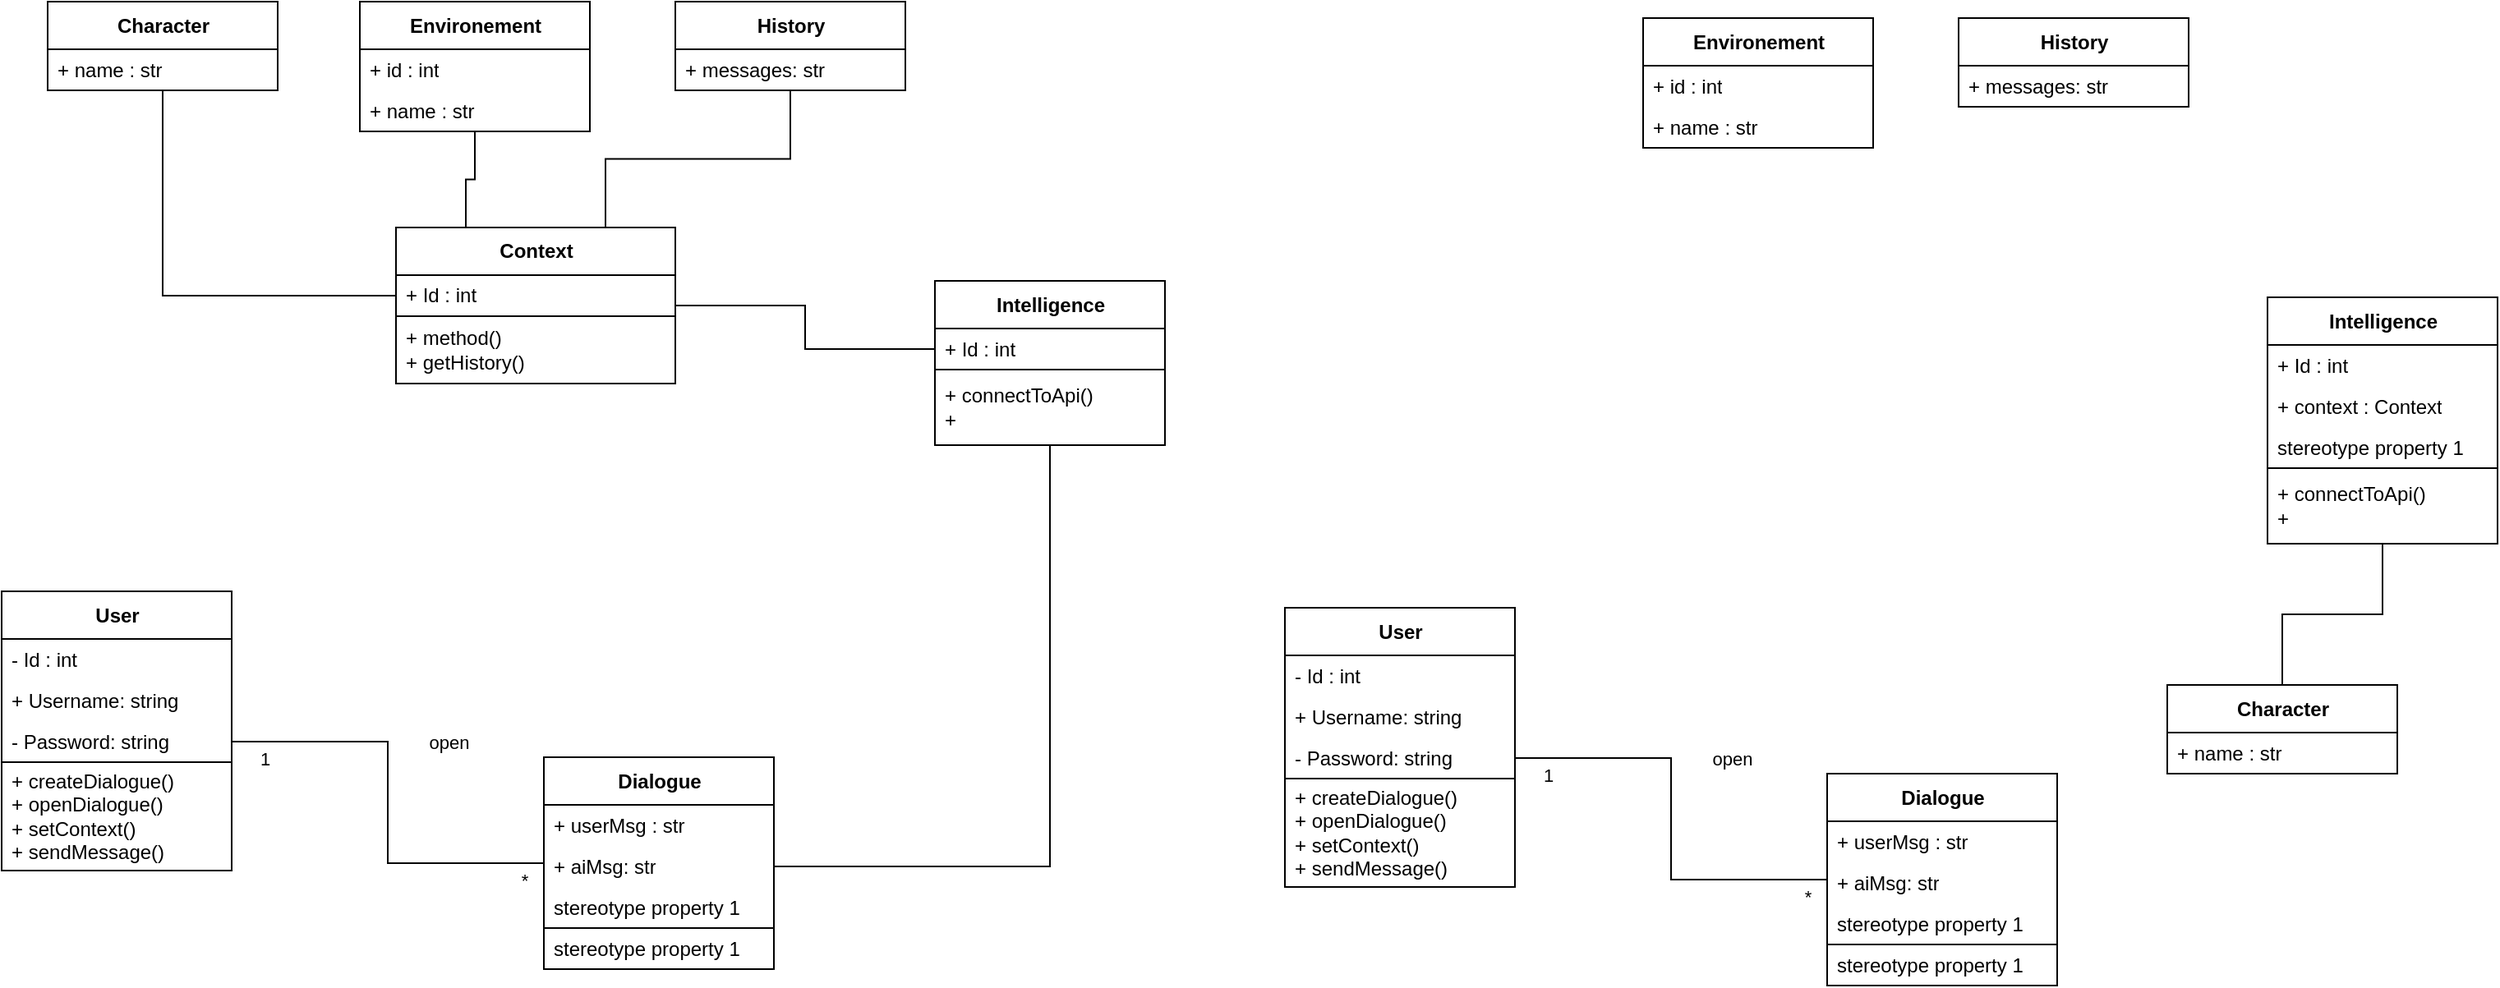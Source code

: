 <mxfile version="20.8.5" type="github">
  <diagram id="luw1hzS2F9wowjt7u07G" name="Page-1">
    <mxGraphModel dx="1313" dy="604" grid="1" gridSize="10" guides="1" tooltips="1" connect="1" arrows="1" fold="1" page="1" pageScale="1" pageWidth="827" pageHeight="1169" math="0" shadow="0">
      <root>
        <mxCell id="0" />
        <mxCell id="1" parent="0" />
        <mxCell id="pxwwKQ32Q-yHa2vPdprm-50" style="edgeStyle=orthogonalEdgeStyle;rounded=0;orthogonalLoop=1;jettySize=auto;html=1;entryX=0;entryY=0.5;entryDx=0;entryDy=0;endArrow=none;endFill=0;" edge="1" parent="1" source="pxwwKQ32Q-yHa2vPdprm-1" target="pxwwKQ32Q-yHa2vPdprm-38">
          <mxGeometry relative="1" as="geometry" />
        </mxCell>
        <mxCell id="pxwwKQ32Q-yHa2vPdprm-1" value="Context" style="swimlane;fontStyle=1;align=center;verticalAlign=middle;childLayout=stackLayout;horizontal=1;startSize=29;horizontalStack=0;resizeParent=1;resizeParentMax=0;resizeLast=0;collapsible=0;marginBottom=0;html=1;" vertex="1" parent="1">
          <mxGeometry x="352" y="197.5" width="170" height="95" as="geometry" />
        </mxCell>
        <mxCell id="pxwwKQ32Q-yHa2vPdprm-16" value="+ Id : int" style="text;html=1;strokeColor=none;fillColor=none;align=left;verticalAlign=middle;spacingLeft=4;spacingRight=4;overflow=hidden;rotatable=0;points=[[0,0.5],[1,0.5]];portConstraint=eastwest;" vertex="1" parent="pxwwKQ32Q-yHa2vPdprm-1">
          <mxGeometry y="29" width="170" height="25" as="geometry" />
        </mxCell>
        <mxCell id="pxwwKQ32Q-yHa2vPdprm-3" value="+ method()&lt;br&gt;+ getHistory()" style="text;html=1;strokeColor=default;fillColor=none;align=left;verticalAlign=middle;spacingLeft=4;spacingRight=4;overflow=hidden;rotatable=0;points=[[0,0.5],[1,0.5]];portConstraint=eastwest;" vertex="1" parent="pxwwKQ32Q-yHa2vPdprm-1">
          <mxGeometry y="54" width="170" height="41" as="geometry" />
        </mxCell>
        <mxCell id="pxwwKQ32Q-yHa2vPdprm-4" value="Dialogue" style="swimlane;fontStyle=1;align=center;verticalAlign=middle;childLayout=stackLayout;horizontal=1;startSize=29;horizontalStack=0;resizeParent=1;resizeParentMax=0;resizeLast=0;collapsible=0;marginBottom=0;html=1;" vertex="1" parent="1">
          <mxGeometry x="442" y="520" width="140" height="129" as="geometry" />
        </mxCell>
        <mxCell id="pxwwKQ32Q-yHa2vPdprm-6" value="+ userMsg : str" style="text;html=1;strokeColor=none;fillColor=none;align=left;verticalAlign=middle;spacingLeft=4;spacingRight=4;overflow=hidden;rotatable=0;points=[[0,0.5],[1,0.5]];portConstraint=eastwest;" vertex="1" parent="pxwwKQ32Q-yHa2vPdprm-4">
          <mxGeometry y="29" width="140" height="25" as="geometry" />
        </mxCell>
        <mxCell id="pxwwKQ32Q-yHa2vPdprm-47" value="+ aiMsg: str" style="text;html=1;strokeColor=none;fillColor=none;align=left;verticalAlign=middle;spacingLeft=4;spacingRight=4;overflow=hidden;rotatable=0;points=[[0,0.5],[1,0.5]];portConstraint=eastwest;" vertex="1" parent="pxwwKQ32Q-yHa2vPdprm-4">
          <mxGeometry y="54" width="140" height="25" as="geometry" />
        </mxCell>
        <mxCell id="pxwwKQ32Q-yHa2vPdprm-48" value="stereotype property 1" style="text;html=1;strokeColor=none;fillColor=none;align=left;verticalAlign=middle;spacingLeft=4;spacingRight=4;overflow=hidden;rotatable=0;points=[[0,0.5],[1,0.5]];portConstraint=eastwest;" vertex="1" parent="pxwwKQ32Q-yHa2vPdprm-4">
          <mxGeometry y="79" width="140" height="25" as="geometry" />
        </mxCell>
        <mxCell id="pxwwKQ32Q-yHa2vPdprm-49" value="stereotype property 1" style="text;html=1;strokeColor=default;fillColor=none;align=left;verticalAlign=middle;spacingLeft=4;spacingRight=4;overflow=hidden;rotatable=0;points=[[0,0.5],[1,0.5]];portConstraint=eastwest;" vertex="1" parent="pxwwKQ32Q-yHa2vPdprm-4">
          <mxGeometry y="104" width="140" height="25" as="geometry" />
        </mxCell>
        <mxCell id="pxwwKQ32Q-yHa2vPdprm-60" style="edgeStyle=orthogonalEdgeStyle;rounded=0;orthogonalLoop=1;jettySize=auto;html=1;entryX=0;entryY=0.5;entryDx=0;entryDy=0;endArrow=none;endFill=0;" edge="1" parent="1" source="pxwwKQ32Q-yHa2vPdprm-7" target="pxwwKQ32Q-yHa2vPdprm-16">
          <mxGeometry relative="1" as="geometry" />
        </mxCell>
        <mxCell id="pxwwKQ32Q-yHa2vPdprm-7" value="Character" style="swimlane;fontStyle=1;align=center;verticalAlign=middle;childLayout=stackLayout;horizontal=1;startSize=29;horizontalStack=0;resizeParent=1;resizeParentMax=0;resizeLast=0;collapsible=0;marginBottom=0;html=1;" vertex="1" parent="1">
          <mxGeometry x="140" y="60" width="140" height="54" as="geometry" />
        </mxCell>
        <mxCell id="pxwwKQ32Q-yHa2vPdprm-9" value="+ name : str" style="text;html=1;strokeColor=none;fillColor=none;align=left;verticalAlign=middle;spacingLeft=4;spacingRight=4;overflow=hidden;rotatable=0;points=[[0,0.5],[1,0.5]];portConstraint=eastwest;" vertex="1" parent="pxwwKQ32Q-yHa2vPdprm-7">
          <mxGeometry y="29" width="140" height="25" as="geometry" />
        </mxCell>
        <mxCell id="pxwwKQ32Q-yHa2vPdprm-67" style="edgeStyle=orthogonalEdgeStyle;rounded=0;orthogonalLoop=1;jettySize=auto;html=1;entryX=1;entryY=0.5;entryDx=0;entryDy=0;endArrow=none;endFill=0;" edge="1" parent="1" source="pxwwKQ32Q-yHa2vPdprm-12" target="pxwwKQ32Q-yHa2vPdprm-47">
          <mxGeometry relative="1" as="geometry" />
        </mxCell>
        <mxCell id="pxwwKQ32Q-yHa2vPdprm-12" value="Intelligence" style="swimlane;fontStyle=1;align=center;verticalAlign=middle;childLayout=stackLayout;horizontal=1;startSize=29;horizontalStack=0;resizeParent=1;resizeParentMax=0;resizeLast=0;collapsible=0;marginBottom=0;html=1;" vertex="1" parent="1">
          <mxGeometry x="680" y="230" width="140" height="100" as="geometry" />
        </mxCell>
        <mxCell id="pxwwKQ32Q-yHa2vPdprm-38" value="+ Id : int" style="text;html=1;strokeColor=none;fillColor=none;align=left;verticalAlign=middle;spacingLeft=4;spacingRight=4;overflow=hidden;rotatable=0;points=[[0,0.5],[1,0.5]];portConstraint=eastwest;" vertex="1" parent="pxwwKQ32Q-yHa2vPdprm-12">
          <mxGeometry y="29" width="140" height="25" as="geometry" />
        </mxCell>
        <mxCell id="pxwwKQ32Q-yHa2vPdprm-14" value="+ connectToApi()&lt;br&gt;+" style="text;html=1;strokeColor=default;fillColor=default;align=left;verticalAlign=middle;spacingLeft=4;spacingRight=4;overflow=hidden;rotatable=0;points=[[0,0.5],[1,0.5]];portConstraint=eastwest;" vertex="1" parent="pxwwKQ32Q-yHa2vPdprm-12">
          <mxGeometry y="54" width="140" height="46" as="geometry" />
        </mxCell>
        <mxCell id="pxwwKQ32Q-yHa2vPdprm-27" value="User" style="swimlane;fontStyle=1;align=center;verticalAlign=middle;childLayout=stackLayout;horizontal=1;startSize=29;horizontalStack=0;resizeParent=1;resizeParentMax=0;resizeLast=0;collapsible=0;marginBottom=0;html=1;" vertex="1" parent="1">
          <mxGeometry x="112" y="419" width="140" height="170" as="geometry" />
        </mxCell>
        <mxCell id="pxwwKQ32Q-yHa2vPdprm-28" value="- Id : int" style="text;html=1;strokeColor=none;fillColor=none;align=left;verticalAlign=middle;spacingLeft=4;spacingRight=4;overflow=hidden;rotatable=0;points=[[0,0.5],[1,0.5]];portConstraint=eastwest;" vertex="1" parent="pxwwKQ32Q-yHa2vPdprm-27">
          <mxGeometry y="29" width="140" height="25" as="geometry" />
        </mxCell>
        <mxCell id="pxwwKQ32Q-yHa2vPdprm-29" value="+ Username: string" style="text;html=1;strokeColor=none;fillColor=none;align=left;verticalAlign=middle;spacingLeft=4;spacingRight=4;overflow=hidden;rotatable=0;points=[[0,0.5],[1,0.5]];portConstraint=eastwest;" vertex="1" parent="pxwwKQ32Q-yHa2vPdprm-27">
          <mxGeometry y="54" width="140" height="25" as="geometry" />
        </mxCell>
        <mxCell id="pxwwKQ32Q-yHa2vPdprm-32" value="- Password: string" style="text;html=1;strokeColor=none;fillColor=none;align=left;verticalAlign=middle;spacingLeft=4;spacingRight=4;overflow=hidden;rotatable=0;points=[[0,0.5],[1,0.5]];portConstraint=eastwest;" vertex="1" parent="pxwwKQ32Q-yHa2vPdprm-27">
          <mxGeometry y="79" width="140" height="25" as="geometry" />
        </mxCell>
        <mxCell id="pxwwKQ32Q-yHa2vPdprm-31" value="+ createDialogue()&lt;br&gt;+ openDialogue()&lt;br&gt;+ setContext()&lt;br&gt;+ sendMessage()" style="text;html=1;strokeColor=default;fillColor=none;align=left;verticalAlign=middle;spacingLeft=4;spacingRight=4;overflow=hidden;rotatable=0;points=[[0,0.5],[1,0.5]];portConstraint=eastwest;" vertex="1" parent="pxwwKQ32Q-yHa2vPdprm-27">
          <mxGeometry y="104" width="140" height="66" as="geometry" />
        </mxCell>
        <mxCell id="pxwwKQ32Q-yHa2vPdprm-41" style="edgeStyle=orthogonalEdgeStyle;rounded=0;orthogonalLoop=1;jettySize=auto;html=1;entryX=0;entryY=0.5;entryDx=0;entryDy=0;endArrow=none;endFill=0;" edge="1" parent="1" source="pxwwKQ32Q-yHa2vPdprm-32" target="pxwwKQ32Q-yHa2vPdprm-4">
          <mxGeometry relative="1" as="geometry" />
        </mxCell>
        <mxCell id="pxwwKQ32Q-yHa2vPdprm-43" value="open" style="edgeLabel;html=1;align=center;verticalAlign=middle;resizable=0;points=[];" vertex="1" connectable="0" parent="pxwwKQ32Q-yHa2vPdprm-41">
          <mxGeometry x="-0.312" relative="1" as="geometry">
            <mxPoint x="41" as="offset" />
          </mxGeometry>
        </mxCell>
        <mxCell id="pxwwKQ32Q-yHa2vPdprm-44" value="1" style="edgeLabel;html=1;align=center;verticalAlign=middle;resizable=0;points=[];" vertex="1" connectable="0" parent="pxwwKQ32Q-yHa2vPdprm-41">
          <mxGeometry x="-0.851" y="-2" relative="1" as="geometry">
            <mxPoint y="8" as="offset" />
          </mxGeometry>
        </mxCell>
        <mxCell id="pxwwKQ32Q-yHa2vPdprm-45" value="*" style="edgeLabel;html=1;align=center;verticalAlign=middle;resizable=0;points=[];" vertex="1" connectable="0" parent="pxwwKQ32Q-yHa2vPdprm-41">
          <mxGeometry x="0.851" y="-1" relative="1" as="geometry">
            <mxPoint x="7" y="9" as="offset" />
          </mxGeometry>
        </mxCell>
        <mxCell id="pxwwKQ32Q-yHa2vPdprm-61" style="edgeStyle=orthogonalEdgeStyle;rounded=0;orthogonalLoop=1;jettySize=auto;html=1;entryX=0.25;entryY=0;entryDx=0;entryDy=0;endArrow=none;endFill=0;" edge="1" parent="1" source="pxwwKQ32Q-yHa2vPdprm-52" target="pxwwKQ32Q-yHa2vPdprm-1">
          <mxGeometry relative="1" as="geometry" />
        </mxCell>
        <mxCell id="pxwwKQ32Q-yHa2vPdprm-52" value="Environement" style="swimlane;fontStyle=1;align=center;verticalAlign=middle;childLayout=stackLayout;horizontal=1;startSize=29;horizontalStack=0;resizeParent=1;resizeParentMax=0;resizeLast=0;collapsible=0;marginBottom=0;html=1;" vertex="1" parent="1">
          <mxGeometry x="330" y="60" width="140" height="79" as="geometry" />
        </mxCell>
        <mxCell id="pxwwKQ32Q-yHa2vPdprm-66" value="+ id : int" style="text;html=1;strokeColor=none;fillColor=none;align=left;verticalAlign=middle;spacingLeft=4;spacingRight=4;overflow=hidden;rotatable=0;points=[[0,0.5],[1,0.5]];portConstraint=eastwest;" vertex="1" parent="pxwwKQ32Q-yHa2vPdprm-52">
          <mxGeometry y="29" width="140" height="25" as="geometry" />
        </mxCell>
        <mxCell id="pxwwKQ32Q-yHa2vPdprm-54" value="+ name : str" style="text;html=1;strokeColor=none;fillColor=none;align=left;verticalAlign=middle;spacingLeft=4;spacingRight=4;overflow=hidden;rotatable=0;points=[[0,0.5],[1,0.5]];portConstraint=eastwest;" vertex="1" parent="pxwwKQ32Q-yHa2vPdprm-52">
          <mxGeometry y="54" width="140" height="25" as="geometry" />
        </mxCell>
        <mxCell id="pxwwKQ32Q-yHa2vPdprm-62" style="edgeStyle=orthogonalEdgeStyle;rounded=0;orthogonalLoop=1;jettySize=auto;html=1;entryX=0.75;entryY=0;entryDx=0;entryDy=0;endArrow=none;endFill=0;" edge="1" parent="1" source="pxwwKQ32Q-yHa2vPdprm-57" target="pxwwKQ32Q-yHa2vPdprm-1">
          <mxGeometry relative="1" as="geometry" />
        </mxCell>
        <mxCell id="pxwwKQ32Q-yHa2vPdprm-57" value="History" style="swimlane;fontStyle=1;align=center;verticalAlign=middle;childLayout=stackLayout;horizontal=1;startSize=29;horizontalStack=0;resizeParent=1;resizeParentMax=0;resizeLast=0;collapsible=0;marginBottom=0;html=1;" vertex="1" parent="1">
          <mxGeometry x="522" y="60" width="140" height="54" as="geometry" />
        </mxCell>
        <mxCell id="pxwwKQ32Q-yHa2vPdprm-59" value="+ messages: str" style="text;html=1;strokeColor=none;fillColor=none;align=left;verticalAlign=middle;spacingLeft=4;spacingRight=4;overflow=hidden;rotatable=0;points=[[0,0.5],[1,0.5]];portConstraint=eastwest;" vertex="1" parent="pxwwKQ32Q-yHa2vPdprm-57">
          <mxGeometry y="29" width="140" height="25" as="geometry" />
        </mxCell>
        <mxCell id="pxwwKQ32Q-yHa2vPdprm-106" value="Dialogue" style="swimlane;fontStyle=1;align=center;verticalAlign=middle;childLayout=stackLayout;horizontal=1;startSize=29;horizontalStack=0;resizeParent=1;resizeParentMax=0;resizeLast=0;collapsible=0;marginBottom=0;html=1;" vertex="1" parent="1">
          <mxGeometry x="1223" y="530" width="140" height="129" as="geometry" />
        </mxCell>
        <mxCell id="pxwwKQ32Q-yHa2vPdprm-107" value="+ userMsg : str" style="text;html=1;strokeColor=none;fillColor=none;align=left;verticalAlign=middle;spacingLeft=4;spacingRight=4;overflow=hidden;rotatable=0;points=[[0,0.5],[1,0.5]];portConstraint=eastwest;" vertex="1" parent="pxwwKQ32Q-yHa2vPdprm-106">
          <mxGeometry y="29" width="140" height="25" as="geometry" />
        </mxCell>
        <mxCell id="pxwwKQ32Q-yHa2vPdprm-108" value="+ aiMsg: str" style="text;html=1;strokeColor=none;fillColor=none;align=left;verticalAlign=middle;spacingLeft=4;spacingRight=4;overflow=hidden;rotatable=0;points=[[0,0.5],[1,0.5]];portConstraint=eastwest;" vertex="1" parent="pxwwKQ32Q-yHa2vPdprm-106">
          <mxGeometry y="54" width="140" height="25" as="geometry" />
        </mxCell>
        <mxCell id="pxwwKQ32Q-yHa2vPdprm-109" value="stereotype property 1" style="text;html=1;strokeColor=none;fillColor=none;align=left;verticalAlign=middle;spacingLeft=4;spacingRight=4;overflow=hidden;rotatable=0;points=[[0,0.5],[1,0.5]];portConstraint=eastwest;" vertex="1" parent="pxwwKQ32Q-yHa2vPdprm-106">
          <mxGeometry y="79" width="140" height="25" as="geometry" />
        </mxCell>
        <mxCell id="pxwwKQ32Q-yHa2vPdprm-110" value="stereotype property 1" style="text;html=1;strokeColor=default;fillColor=none;align=left;verticalAlign=middle;spacingLeft=4;spacingRight=4;overflow=hidden;rotatable=0;points=[[0,0.5],[1,0.5]];portConstraint=eastwest;" vertex="1" parent="pxwwKQ32Q-yHa2vPdprm-106">
          <mxGeometry y="104" width="140" height="25" as="geometry" />
        </mxCell>
        <mxCell id="pxwwKQ32Q-yHa2vPdprm-112" value="Character" style="swimlane;fontStyle=1;align=center;verticalAlign=middle;childLayout=stackLayout;horizontal=1;startSize=29;horizontalStack=0;resizeParent=1;resizeParentMax=0;resizeLast=0;collapsible=0;marginBottom=0;html=1;" vertex="1" parent="1">
          <mxGeometry x="1430" y="476" width="140" height="54" as="geometry" />
        </mxCell>
        <mxCell id="pxwwKQ32Q-yHa2vPdprm-113" value="+ name : str" style="text;html=1;strokeColor=none;fillColor=none;align=left;verticalAlign=middle;spacingLeft=4;spacingRight=4;overflow=hidden;rotatable=0;points=[[0,0.5],[1,0.5]];portConstraint=eastwest;" vertex="1" parent="pxwwKQ32Q-yHa2vPdprm-112">
          <mxGeometry y="29" width="140" height="25" as="geometry" />
        </mxCell>
        <mxCell id="pxwwKQ32Q-yHa2vPdprm-136" style="edgeStyle=orthogonalEdgeStyle;rounded=0;orthogonalLoop=1;jettySize=auto;html=1;endArrow=none;endFill=0;" edge="1" parent="1" source="pxwwKQ32Q-yHa2vPdprm-115" target="pxwwKQ32Q-yHa2vPdprm-112">
          <mxGeometry relative="1" as="geometry" />
        </mxCell>
        <mxCell id="pxwwKQ32Q-yHa2vPdprm-115" value="Intelligence" style="swimlane;fontStyle=1;align=center;verticalAlign=middle;childLayout=stackLayout;horizontal=1;startSize=29;horizontalStack=0;resizeParent=1;resizeParentMax=0;resizeLast=0;collapsible=0;marginBottom=0;html=1;" vertex="1" parent="1">
          <mxGeometry x="1491" y="240" width="140" height="150" as="geometry" />
        </mxCell>
        <mxCell id="pxwwKQ32Q-yHa2vPdprm-116" value="+ Id : int" style="text;html=1;strokeColor=none;fillColor=none;align=left;verticalAlign=middle;spacingLeft=4;spacingRight=4;overflow=hidden;rotatable=0;points=[[0,0.5],[1,0.5]];portConstraint=eastwest;" vertex="1" parent="pxwwKQ32Q-yHa2vPdprm-115">
          <mxGeometry y="29" width="140" height="25" as="geometry" />
        </mxCell>
        <mxCell id="pxwwKQ32Q-yHa2vPdprm-117" value="+ context : Context" style="text;html=1;strokeColor=none;fillColor=none;align=left;verticalAlign=middle;spacingLeft=4;spacingRight=4;overflow=hidden;rotatable=0;points=[[0,0.5],[1,0.5]];portConstraint=eastwest;" vertex="1" parent="pxwwKQ32Q-yHa2vPdprm-115">
          <mxGeometry y="54" width="140" height="25" as="geometry" />
        </mxCell>
        <mxCell id="pxwwKQ32Q-yHa2vPdprm-118" value="stereotype property 1" style="text;html=1;strokeColor=none;fillColor=none;align=left;verticalAlign=middle;spacingLeft=4;spacingRight=4;overflow=hidden;rotatable=0;points=[[0,0.5],[1,0.5]];portConstraint=eastwest;" vertex="1" parent="pxwwKQ32Q-yHa2vPdprm-115">
          <mxGeometry y="79" width="140" height="25" as="geometry" />
        </mxCell>
        <mxCell id="pxwwKQ32Q-yHa2vPdprm-119" value="+ connectToApi()&lt;br&gt;+" style="text;html=1;strokeColor=default;fillColor=default;align=left;verticalAlign=middle;spacingLeft=4;spacingRight=4;overflow=hidden;rotatable=0;points=[[0,0.5],[1,0.5]];portConstraint=eastwest;" vertex="1" parent="pxwwKQ32Q-yHa2vPdprm-115">
          <mxGeometry y="104" width="140" height="46" as="geometry" />
        </mxCell>
        <mxCell id="pxwwKQ32Q-yHa2vPdprm-120" value="User" style="swimlane;fontStyle=1;align=center;verticalAlign=middle;childLayout=stackLayout;horizontal=1;startSize=29;horizontalStack=0;resizeParent=1;resizeParentMax=0;resizeLast=0;collapsible=0;marginBottom=0;html=1;" vertex="1" parent="1">
          <mxGeometry x="893" y="429" width="140" height="170" as="geometry" />
        </mxCell>
        <mxCell id="pxwwKQ32Q-yHa2vPdprm-121" value="- Id : int" style="text;html=1;strokeColor=none;fillColor=none;align=left;verticalAlign=middle;spacingLeft=4;spacingRight=4;overflow=hidden;rotatable=0;points=[[0,0.5],[1,0.5]];portConstraint=eastwest;" vertex="1" parent="pxwwKQ32Q-yHa2vPdprm-120">
          <mxGeometry y="29" width="140" height="25" as="geometry" />
        </mxCell>
        <mxCell id="pxwwKQ32Q-yHa2vPdprm-122" value="+ Username: string" style="text;html=1;strokeColor=none;fillColor=none;align=left;verticalAlign=middle;spacingLeft=4;spacingRight=4;overflow=hidden;rotatable=0;points=[[0,0.5],[1,0.5]];portConstraint=eastwest;" vertex="1" parent="pxwwKQ32Q-yHa2vPdprm-120">
          <mxGeometry y="54" width="140" height="25" as="geometry" />
        </mxCell>
        <mxCell id="pxwwKQ32Q-yHa2vPdprm-123" value="- Password: string" style="text;html=1;strokeColor=none;fillColor=none;align=left;verticalAlign=middle;spacingLeft=4;spacingRight=4;overflow=hidden;rotatable=0;points=[[0,0.5],[1,0.5]];portConstraint=eastwest;" vertex="1" parent="pxwwKQ32Q-yHa2vPdprm-120">
          <mxGeometry y="79" width="140" height="25" as="geometry" />
        </mxCell>
        <mxCell id="pxwwKQ32Q-yHa2vPdprm-124" value="+ createDialogue()&lt;br&gt;+ openDialogue()&lt;br&gt;+ setContext()&lt;br&gt;+ sendMessage()" style="text;html=1;strokeColor=default;fillColor=none;align=left;verticalAlign=middle;spacingLeft=4;spacingRight=4;overflow=hidden;rotatable=0;points=[[0,0.5],[1,0.5]];portConstraint=eastwest;" vertex="1" parent="pxwwKQ32Q-yHa2vPdprm-120">
          <mxGeometry y="104" width="140" height="66" as="geometry" />
        </mxCell>
        <mxCell id="pxwwKQ32Q-yHa2vPdprm-125" style="edgeStyle=orthogonalEdgeStyle;rounded=0;orthogonalLoop=1;jettySize=auto;html=1;entryX=0;entryY=0.5;entryDx=0;entryDy=0;endArrow=none;endFill=0;" edge="1" parent="1" source="pxwwKQ32Q-yHa2vPdprm-123" target="pxwwKQ32Q-yHa2vPdprm-106">
          <mxGeometry relative="1" as="geometry" />
        </mxCell>
        <mxCell id="pxwwKQ32Q-yHa2vPdprm-126" value="open" style="edgeLabel;html=1;align=center;verticalAlign=middle;resizable=0;points=[];" vertex="1" connectable="0" parent="pxwwKQ32Q-yHa2vPdprm-125">
          <mxGeometry x="-0.312" relative="1" as="geometry">
            <mxPoint x="41" as="offset" />
          </mxGeometry>
        </mxCell>
        <mxCell id="pxwwKQ32Q-yHa2vPdprm-127" value="1" style="edgeLabel;html=1;align=center;verticalAlign=middle;resizable=0;points=[];" vertex="1" connectable="0" parent="pxwwKQ32Q-yHa2vPdprm-125">
          <mxGeometry x="-0.851" y="-2" relative="1" as="geometry">
            <mxPoint y="8" as="offset" />
          </mxGeometry>
        </mxCell>
        <mxCell id="pxwwKQ32Q-yHa2vPdprm-128" value="*" style="edgeLabel;html=1;align=center;verticalAlign=middle;resizable=0;points=[];" vertex="1" connectable="0" parent="pxwwKQ32Q-yHa2vPdprm-125">
          <mxGeometry x="0.851" y="-1" relative="1" as="geometry">
            <mxPoint x="7" y="9" as="offset" />
          </mxGeometry>
        </mxCell>
        <mxCell id="pxwwKQ32Q-yHa2vPdprm-130" value="Environement" style="swimlane;fontStyle=1;align=center;verticalAlign=middle;childLayout=stackLayout;horizontal=1;startSize=29;horizontalStack=0;resizeParent=1;resizeParentMax=0;resizeLast=0;collapsible=0;marginBottom=0;html=1;" vertex="1" parent="1">
          <mxGeometry x="1111" y="70" width="140" height="79" as="geometry" />
        </mxCell>
        <mxCell id="pxwwKQ32Q-yHa2vPdprm-131" value="+ id : int" style="text;html=1;strokeColor=none;fillColor=none;align=left;verticalAlign=middle;spacingLeft=4;spacingRight=4;overflow=hidden;rotatable=0;points=[[0,0.5],[1,0.5]];portConstraint=eastwest;" vertex="1" parent="pxwwKQ32Q-yHa2vPdprm-130">
          <mxGeometry y="29" width="140" height="25" as="geometry" />
        </mxCell>
        <mxCell id="pxwwKQ32Q-yHa2vPdprm-132" value="+ name : str" style="text;html=1;strokeColor=none;fillColor=none;align=left;verticalAlign=middle;spacingLeft=4;spacingRight=4;overflow=hidden;rotatable=0;points=[[0,0.5],[1,0.5]];portConstraint=eastwest;" vertex="1" parent="pxwwKQ32Q-yHa2vPdprm-130">
          <mxGeometry y="54" width="140" height="25" as="geometry" />
        </mxCell>
        <mxCell id="pxwwKQ32Q-yHa2vPdprm-134" value="History" style="swimlane;fontStyle=1;align=center;verticalAlign=middle;childLayout=stackLayout;horizontal=1;startSize=29;horizontalStack=0;resizeParent=1;resizeParentMax=0;resizeLast=0;collapsible=0;marginBottom=0;html=1;" vertex="1" parent="1">
          <mxGeometry x="1303" y="70" width="140" height="54" as="geometry" />
        </mxCell>
        <mxCell id="pxwwKQ32Q-yHa2vPdprm-135" value="+ messages: str" style="text;html=1;strokeColor=none;fillColor=none;align=left;verticalAlign=middle;spacingLeft=4;spacingRight=4;overflow=hidden;rotatable=0;points=[[0,0.5],[1,0.5]];portConstraint=eastwest;" vertex="1" parent="pxwwKQ32Q-yHa2vPdprm-134">
          <mxGeometry y="29" width="140" height="25" as="geometry" />
        </mxCell>
      </root>
    </mxGraphModel>
  </diagram>
</mxfile>
